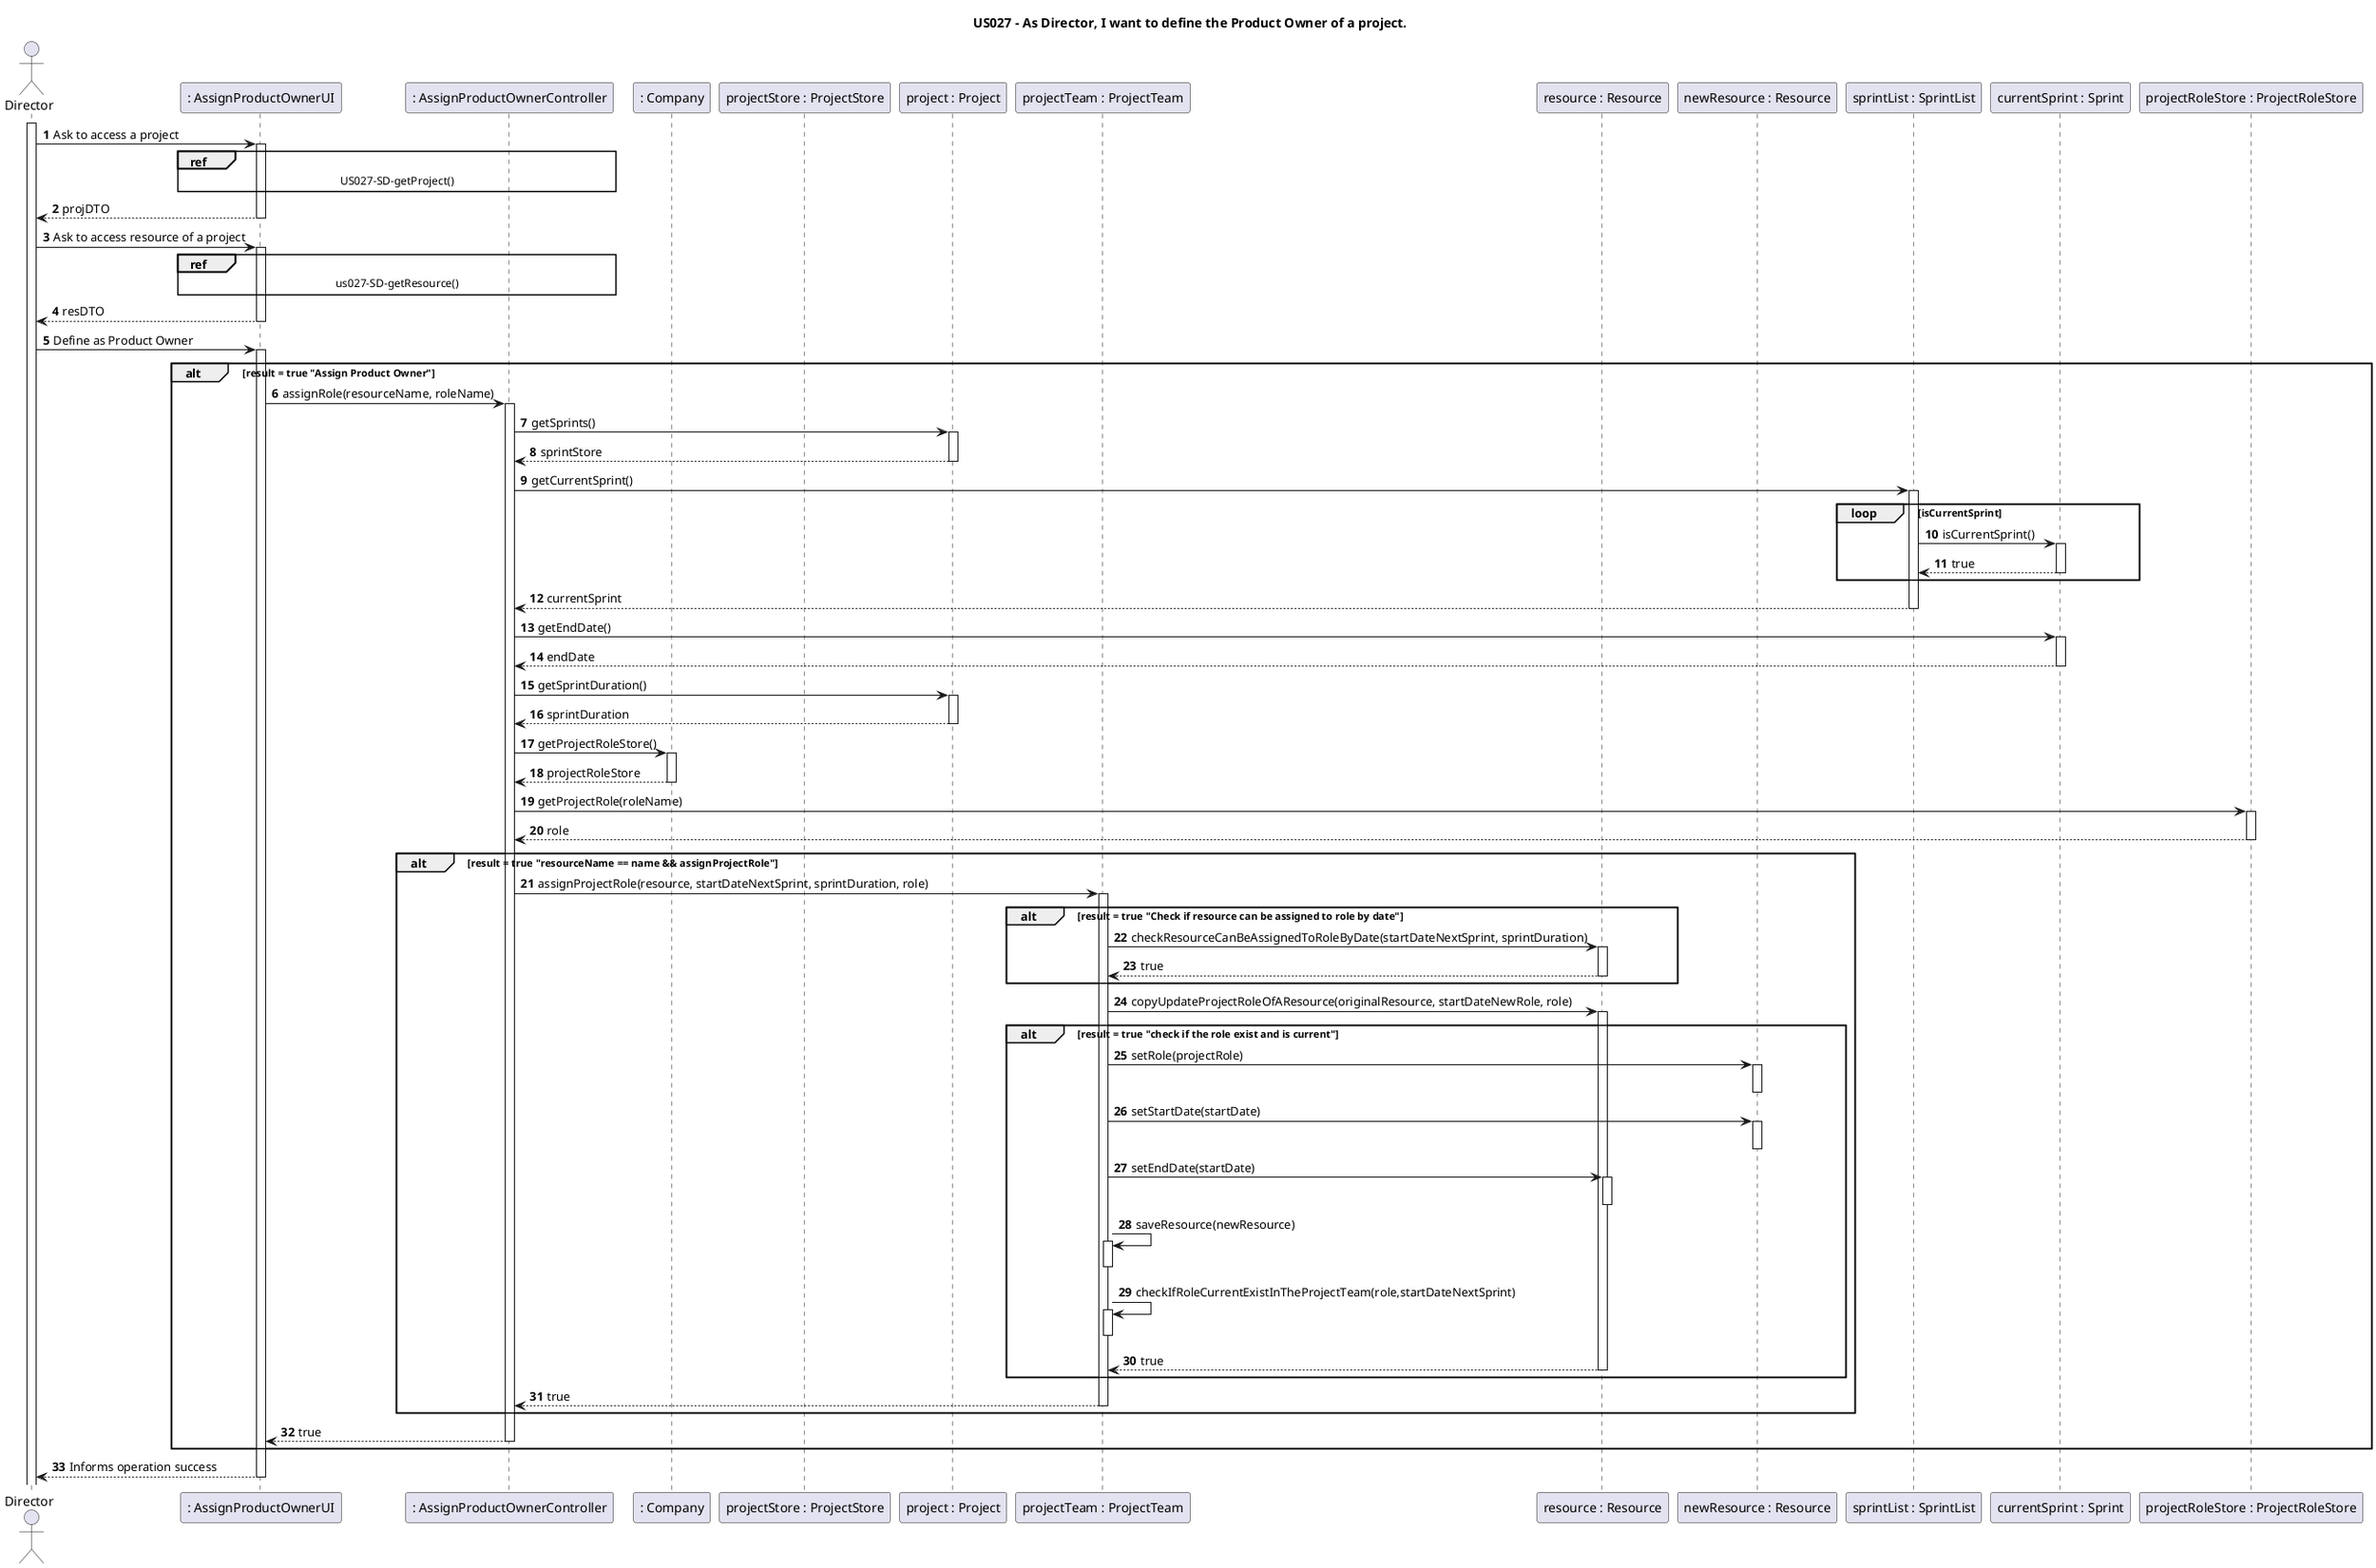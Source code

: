 @startuml

title "US027 - As Director, I want to define the Product Owner of a project."

autoactivate on
autonumber

actor "Director" as Director
participant ": AssignProductOwnerUI" as UI
participant ": AssignProductOwnerController" as Controller
participant ": Company" as C1
participant "projectStore : ProjectStore" as C2
participant "project : Project" as C3
participant "projectTeam : ProjectTeam" as C4
participant "resource : Resource" as C5
participant "newResource : Resource" as C6
participant "sprintList : SprintList" as C7
participant "currentSprint : Sprint" as C8
participant "projectRoleStore : ProjectRoleStore" as C9

activate Director

Director -> UI: Ask to access a project
    ref over UI, Controller : US027-SD-getProject()
UI --> Director: projDTO

Director -> UI: Ask to access resource of a project
    ref over UI, Controller : us027-SD-getResource()
return resDTO

Director -> UI: Define as Product Owner
alt result = true "Assign Product Owner"
    UI -> Controller: assignRole(resourceName, roleName)
    Controller -> C3: getSprints()
    return sprintStore
    Controller -> C7: getCurrentSprint()
        loop isCurrentSprint
            C7 -> C8: isCurrentSprint()
            return true
        end
    return currentSprint
    Controller -> C8: getEndDate()
    return endDate
    Controller -> C3: getSprintDuration()
    return sprintDuration
    Controller -> C1: getProjectRoleStore()
    return projectRoleStore
    Controller -> C9: getProjectRole(roleName)
    return role
        alt result = true "resourceName == name && assignProjectRole"
            Controller -> C4: assignProjectRole(resource, startDateNextSprint, sprintDuration, role)
            alt result = true "Check if resource can be assigned to role by date"
            C4 -> C5: checkResourceCanBeAssignedToRoleByDate(startDateNextSprint, sprintDuration)
            return true
            end
            C4 -> C5: copyUpdateProjectRoleOfAResource(originalResource, startDateNewRole, role)
            alt result = true "check if the role exist and is current"

                C4 -> C6: setRole(projectRole)
                deactivate
                C4 -> C6: setStartDate(startDate)
                deactivate
                C4 -> C5: setEndDate(startDate)
                deactivate
                    C4 -> C4: saveResource(newResource)
                    deactivate
                    C4 -> C4: checkIfRoleCurrentExistInTheProjectTeam(role,startDateNextSprint)
                    deactivate
                return true
            end
        return true
        end
    return true
end
return Informs operation success

@enduml